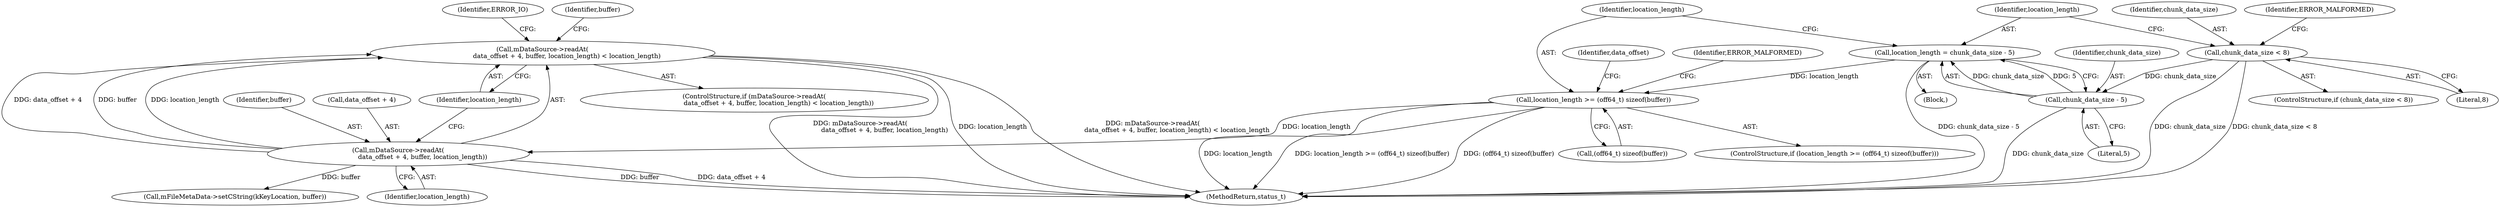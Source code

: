 digraph "0_Android_8a3a2f6ea7defe1a81bb32b3c9f3537f84749b9d@API" {
"1002592" [label="(Call,mDataSource->readAt(\n                        data_offset + 4, buffer, location_length) < location_length)"];
"1002593" [label="(Call,mDataSource->readAt(\n                        data_offset + 4, buffer, location_length))"];
"1002582" [label="(Call,location_length >= (off64_t) sizeof(buffer))"];
"1002576" [label="(Call,location_length = chunk_data_size - 5)"];
"1002578" [label="(Call,chunk_data_size - 5)"];
"1002568" [label="(Call,chunk_data_size < 8)"];
"1002562" [label="(Block,)"];
"1002594" [label="(Call,data_offset + 4)"];
"1002602" [label="(Identifier,ERROR_IO)"];
"1002576" [label="(Call,location_length = chunk_data_size - 5)"];
"1002599" [label="(Identifier,location_length)"];
"1002580" [label="(Literal,5)"];
"1002579" [label="(Identifier,chunk_data_size)"];
"1002581" [label="(ControlStructure,if (location_length >= (off64_t) sizeof(buffer)))"];
"1002573" [label="(Identifier,ERROR_MALFORMED)"];
"1002605" [label="(Identifier,buffer)"];
"1002583" [label="(Identifier,location_length)"];
"1002592" [label="(Call,mDataSource->readAt(\n                        data_offset + 4, buffer, location_length) < location_length)"];
"1002597" [label="(Identifier,buffer)"];
"1002567" [label="(ControlStructure,if (chunk_data_size < 8))"];
"1002577" [label="(Identifier,location_length)"];
"1002608" [label="(Call,mFileMetaData->setCString(kKeyLocation, buffer))"];
"1002593" [label="(Call,mDataSource->readAt(\n                        data_offset + 4, buffer, location_length))"];
"1002584" [label="(Call,(off64_t) sizeof(buffer))"];
"1002591" [label="(ControlStructure,if (mDataSource->readAt(\n                        data_offset + 4, buffer, location_length) < location_length))"];
"1002569" [label="(Identifier,chunk_data_size)"];
"1002578" [label="(Call,chunk_data_size - 5)"];
"1002582" [label="(Call,location_length >= (off64_t) sizeof(buffer))"];
"1002595" [label="(Identifier,data_offset)"];
"1002590" [label="(Identifier,ERROR_MALFORMED)"];
"1002570" [label="(Literal,8)"];
"1002598" [label="(Identifier,location_length)"];
"1002568" [label="(Call,chunk_data_size < 8)"];
"1003903" [label="(MethodReturn,status_t)"];
"1002592" -> "1002591"  [label="AST: "];
"1002592" -> "1002599"  [label="CFG: "];
"1002593" -> "1002592"  [label="AST: "];
"1002599" -> "1002592"  [label="AST: "];
"1002602" -> "1002592"  [label="CFG: "];
"1002605" -> "1002592"  [label="CFG: "];
"1002592" -> "1003903"  [label="DDG: mDataSource->readAt(\n                        data_offset + 4, buffer, location_length)"];
"1002592" -> "1003903"  [label="DDG: location_length"];
"1002592" -> "1003903"  [label="DDG: mDataSource->readAt(\n                        data_offset + 4, buffer, location_length) < location_length"];
"1002593" -> "1002592"  [label="DDG: data_offset + 4"];
"1002593" -> "1002592"  [label="DDG: buffer"];
"1002593" -> "1002592"  [label="DDG: location_length"];
"1002593" -> "1002598"  [label="CFG: "];
"1002594" -> "1002593"  [label="AST: "];
"1002597" -> "1002593"  [label="AST: "];
"1002598" -> "1002593"  [label="AST: "];
"1002599" -> "1002593"  [label="CFG: "];
"1002593" -> "1003903"  [label="DDG: buffer"];
"1002593" -> "1003903"  [label="DDG: data_offset + 4"];
"1002582" -> "1002593"  [label="DDG: location_length"];
"1002593" -> "1002608"  [label="DDG: buffer"];
"1002582" -> "1002581"  [label="AST: "];
"1002582" -> "1002584"  [label="CFG: "];
"1002583" -> "1002582"  [label="AST: "];
"1002584" -> "1002582"  [label="AST: "];
"1002590" -> "1002582"  [label="CFG: "];
"1002595" -> "1002582"  [label="CFG: "];
"1002582" -> "1003903"  [label="DDG: location_length >= (off64_t) sizeof(buffer)"];
"1002582" -> "1003903"  [label="DDG: (off64_t) sizeof(buffer)"];
"1002582" -> "1003903"  [label="DDG: location_length"];
"1002576" -> "1002582"  [label="DDG: location_length"];
"1002576" -> "1002562"  [label="AST: "];
"1002576" -> "1002578"  [label="CFG: "];
"1002577" -> "1002576"  [label="AST: "];
"1002578" -> "1002576"  [label="AST: "];
"1002583" -> "1002576"  [label="CFG: "];
"1002576" -> "1003903"  [label="DDG: chunk_data_size - 5"];
"1002578" -> "1002576"  [label="DDG: chunk_data_size"];
"1002578" -> "1002576"  [label="DDG: 5"];
"1002578" -> "1002580"  [label="CFG: "];
"1002579" -> "1002578"  [label="AST: "];
"1002580" -> "1002578"  [label="AST: "];
"1002578" -> "1003903"  [label="DDG: chunk_data_size"];
"1002568" -> "1002578"  [label="DDG: chunk_data_size"];
"1002568" -> "1002567"  [label="AST: "];
"1002568" -> "1002570"  [label="CFG: "];
"1002569" -> "1002568"  [label="AST: "];
"1002570" -> "1002568"  [label="AST: "];
"1002573" -> "1002568"  [label="CFG: "];
"1002577" -> "1002568"  [label="CFG: "];
"1002568" -> "1003903"  [label="DDG: chunk_data_size"];
"1002568" -> "1003903"  [label="DDG: chunk_data_size < 8"];
}
